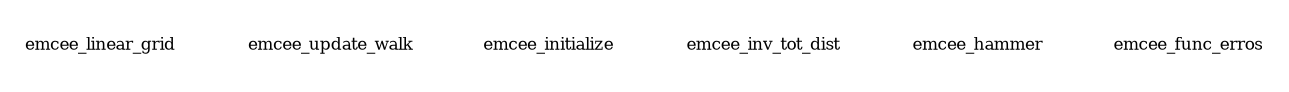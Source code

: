 digraph callgraph {
  page="8.5,11"
  node[fontsize=8,color=gray,fontcolor=grey]
  edge[color=gray]
  emcee_linear_grid[fontcolor=black,shape=plaintext]
  emcee_update_walk[fontcolor=black,shape=plaintext]
  emcee_initialize[fontcolor=black,shape=plaintext]
  emcee_inv_tot_dist[fontcolor=black,shape=plaintext]
  emcee_hammer[fontcolor=black,shape=plaintext]
  emcee_func_erros[fontcolor=black,shape=plaintext]
}
